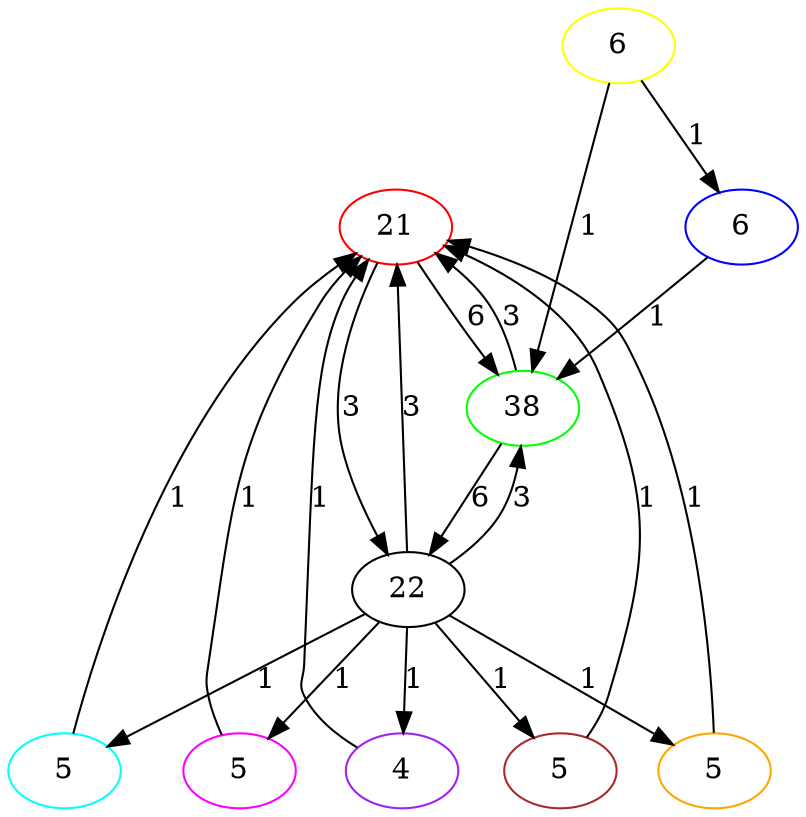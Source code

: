 strict digraph  {
0 [color=red, label=21];
1 [color=green, label=38];
2 [color=blue, label=6];
3 [color=yellow, label=6];
4 [color=cyan, label=5];
5 [color=purple, label=4];
6 [color=orange, label=5];
7 [color=brown, label=5];
8 [color=magenta, label=5];
9 [color=rose, label=22];
0 -> 9  [label=3];
0 -> 1  [label=6];
1 -> 0  [label=3];
1 -> 9  [label=6];
2 -> 1  [label=1];
3 -> 2  [label=1];
3 -> 1  [label=1];
4 -> 0  [label=1];
5 -> 0  [label=1];
6 -> 0  [label=1];
7 -> 0  [label=1];
8 -> 0  [label=1];
9 -> 7  [label=1];
9 -> 4  [label=1];
9 -> 1  [label=3];
9 -> 5  [label=1];
9 -> 0  [label=3];
9 -> 8  [label=1];
9 -> 6  [label=1];
}
